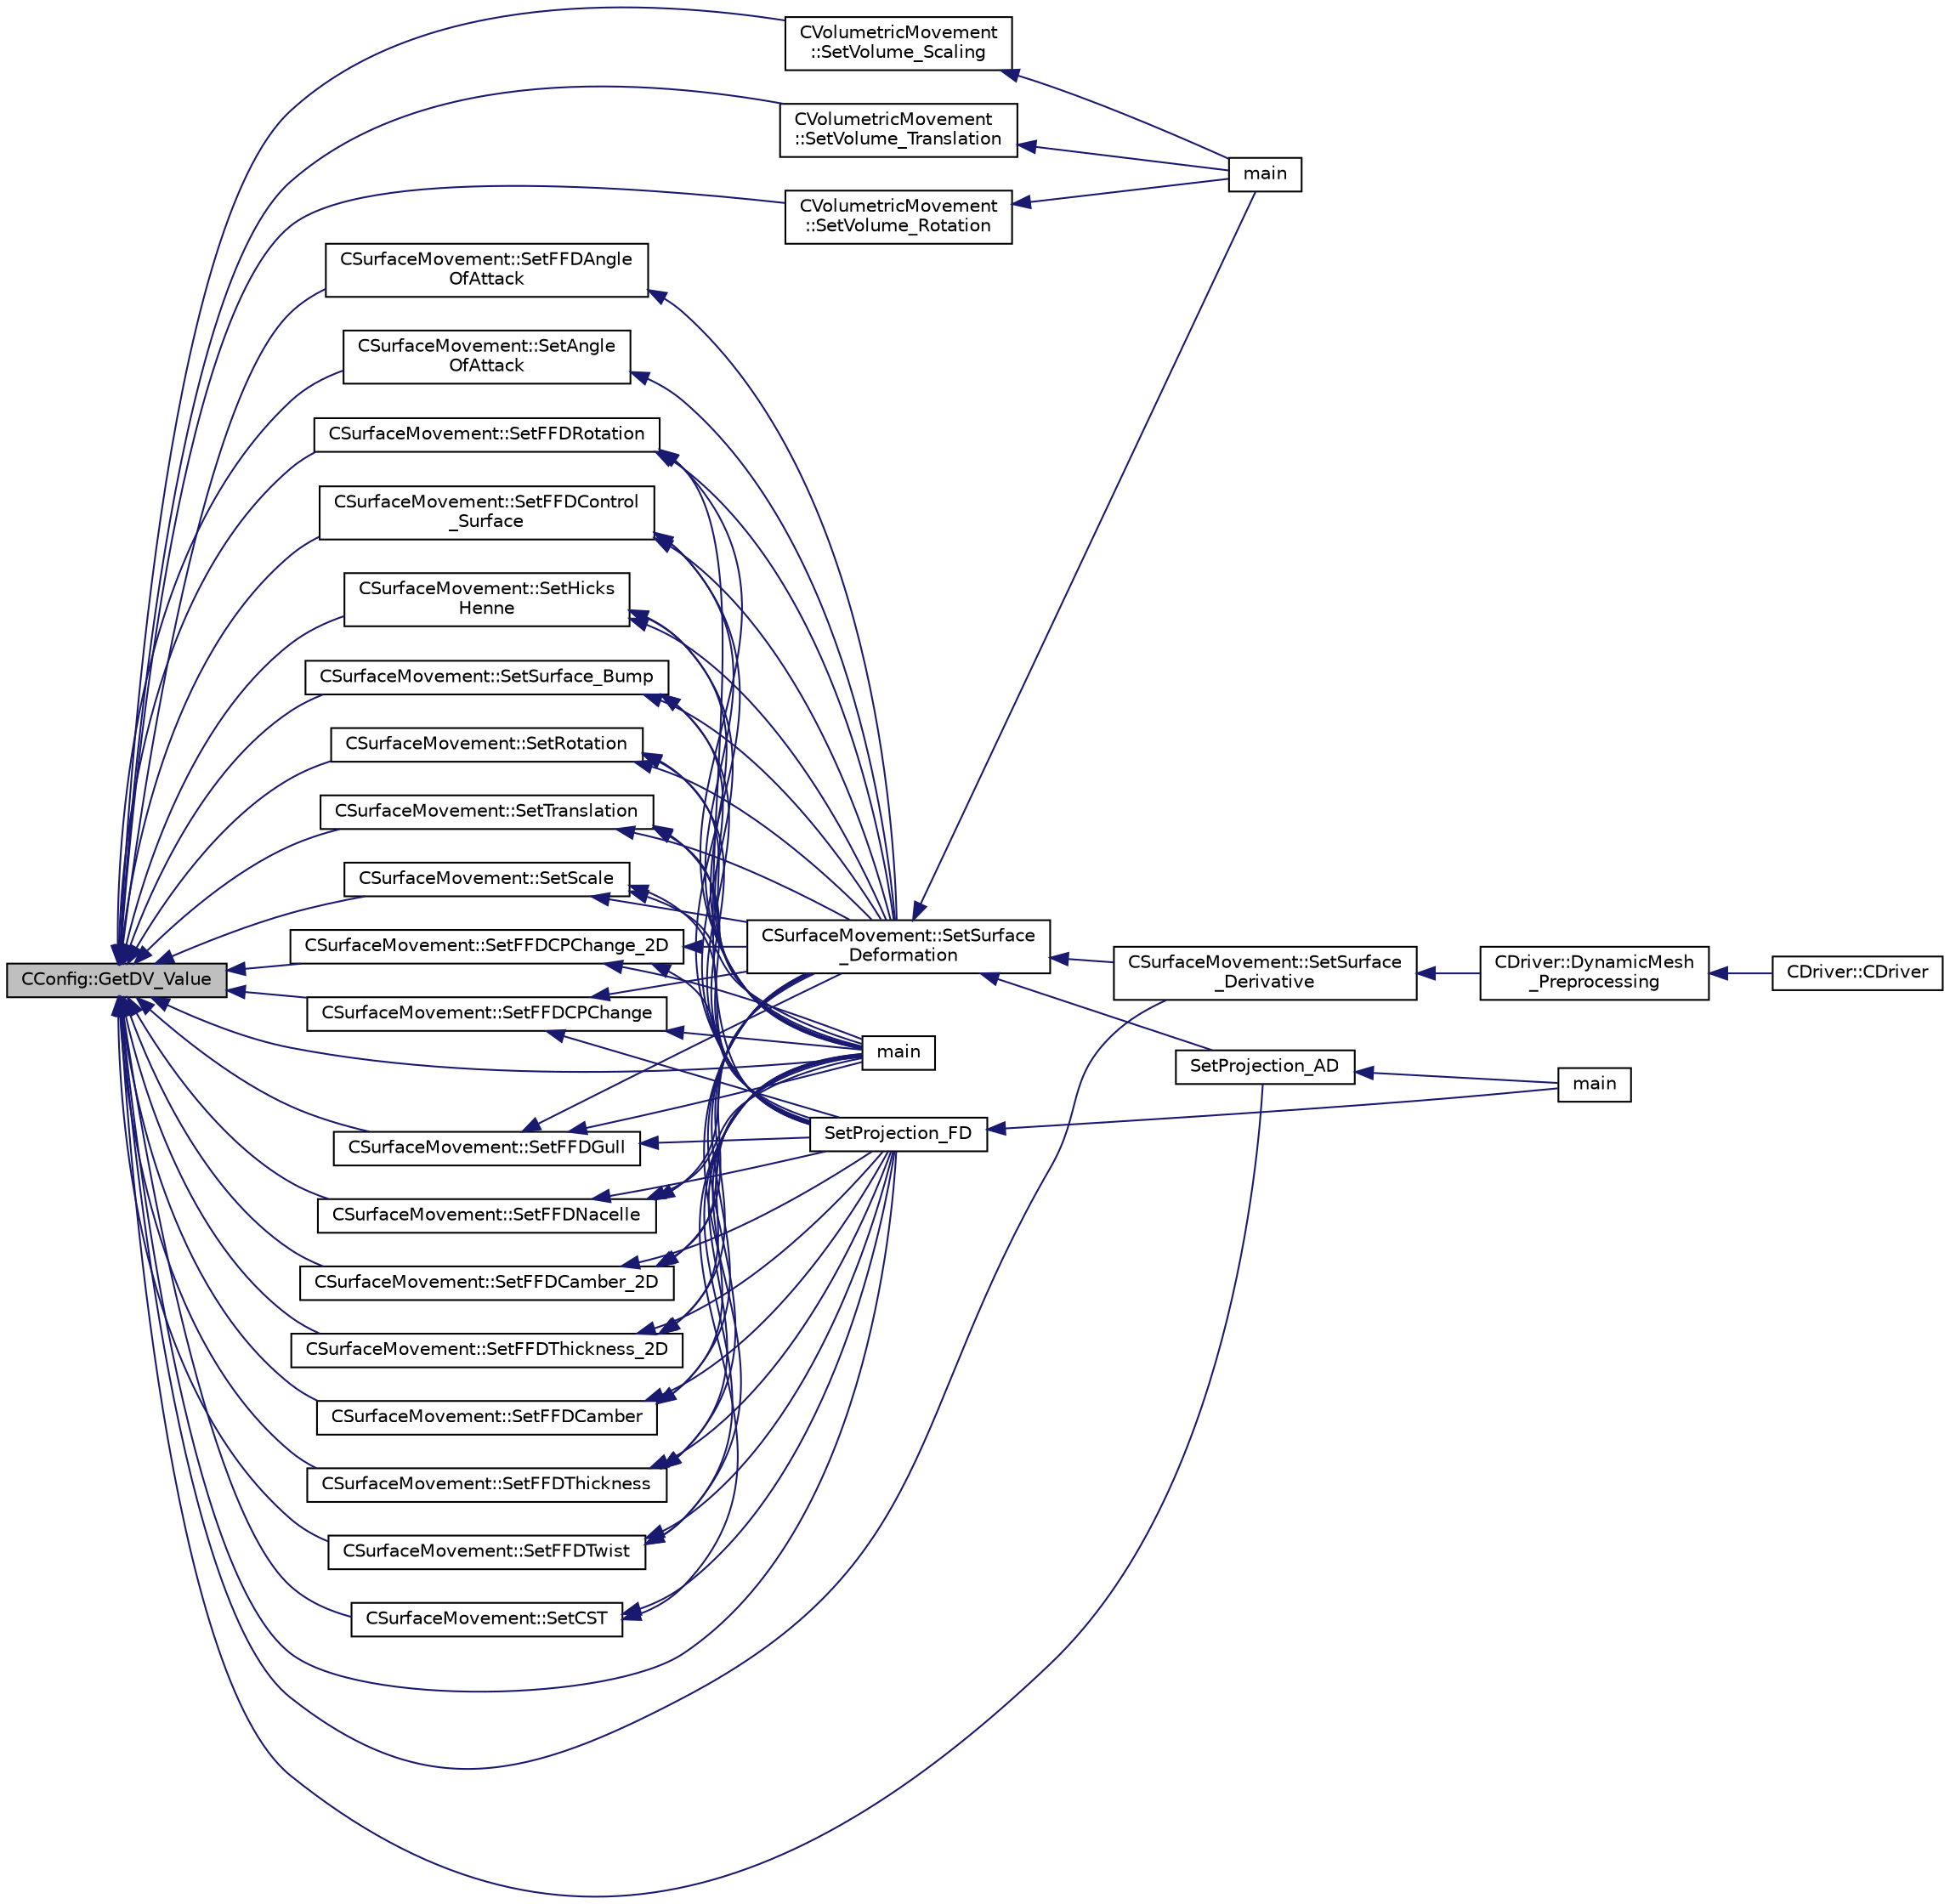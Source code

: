 digraph "CConfig::GetDV_Value"
{
  edge [fontname="Helvetica",fontsize="10",labelfontname="Helvetica",labelfontsize="10"];
  node [fontname="Helvetica",fontsize="10",shape=record];
  rankdir="LR";
  Node2585 [label="CConfig::GetDV_Value",height=0.2,width=0.4,color="black", fillcolor="grey75", style="filled", fontcolor="black"];
  Node2585 -> Node2586 [dir="back",color="midnightblue",fontsize="10",style="solid",fontname="Helvetica"];
  Node2586 [label="CVolumetricMovement\l::SetVolume_Scaling",height=0.2,width=0.4,color="black", fillcolor="white", style="filled",URL="$class_c_volumetric_movement.html#aee1d5186224a5a5ac130501a99934c73",tooltip="Scale the volume grid by a multiplicative factor. "];
  Node2586 -> Node2587 [dir="back",color="midnightblue",fontsize="10",style="solid",fontname="Helvetica"];
  Node2587 [label="main",height=0.2,width=0.4,color="black", fillcolor="white", style="filled",URL="$_s_u2___d_e_f_8cpp.html#a0ddf1224851353fc92bfbff6f499fa97"];
  Node2585 -> Node2588 [dir="back",color="midnightblue",fontsize="10",style="solid",fontname="Helvetica"];
  Node2588 [label="CVolumetricMovement\l::SetVolume_Translation",height=0.2,width=0.4,color="black", fillcolor="white", style="filled",URL="$class_c_volumetric_movement.html#adfd39194cc7ec87ba5d2bf96e67a4a95",tooltip="Translate the volume grid by a specified displacement vector. "];
  Node2588 -> Node2587 [dir="back",color="midnightblue",fontsize="10",style="solid",fontname="Helvetica"];
  Node2585 -> Node2589 [dir="back",color="midnightblue",fontsize="10",style="solid",fontname="Helvetica"];
  Node2589 [label="CVolumetricMovement\l::SetVolume_Rotation",height=0.2,width=0.4,color="black", fillcolor="white", style="filled",URL="$class_c_volumetric_movement.html#af04d0ba7919aa8bddb656347b34bba67",tooltip="Rotate the volume grid around a specified axis and angle. "];
  Node2589 -> Node2587 [dir="back",color="midnightblue",fontsize="10",style="solid",fontname="Helvetica"];
  Node2585 -> Node2590 [dir="back",color="midnightblue",fontsize="10",style="solid",fontname="Helvetica"];
  Node2590 [label="CSurfaceMovement::SetSurface\l_Derivative",height=0.2,width=0.4,color="black", fillcolor="white", style="filled",URL="$class_c_surface_movement.html#af6aac73d04565bf6e9b81305b66e97e7",tooltip="Set derivatives of the surface/boundary deformation. "];
  Node2590 -> Node2591 [dir="back",color="midnightblue",fontsize="10",style="solid",fontname="Helvetica"];
  Node2591 [label="CDriver::DynamicMesh\l_Preprocessing",height=0.2,width=0.4,color="black", fillcolor="white", style="filled",URL="$class_c_driver.html#af585d91d9c08dbddcc2b3e67dd5f5af9",tooltip="GridMovement_Preprocessing. "];
  Node2591 -> Node2592 [dir="back",color="midnightblue",fontsize="10",style="solid",fontname="Helvetica"];
  Node2592 [label="CDriver::CDriver",height=0.2,width=0.4,color="black", fillcolor="white", style="filled",URL="$class_c_driver.html#a3fca4a013a6efa9bbb38fe78a86b5f3d",tooltip="Constructor of the class. "];
  Node2585 -> Node2593 [dir="back",color="midnightblue",fontsize="10",style="solid",fontname="Helvetica"];
  Node2593 [label="CSurfaceMovement::SetFFDCPChange_2D",height=0.2,width=0.4,color="black", fillcolor="white", style="filled",URL="$class_c_surface_movement.html#a249f6f5bc798ae5a44813c17889a7cf3",tooltip="Set the deformation of the Free From box using the control point position. "];
  Node2593 -> Node2594 [dir="back",color="midnightblue",fontsize="10",style="solid",fontname="Helvetica"];
  Node2594 [label="CSurfaceMovement::SetSurface\l_Deformation",height=0.2,width=0.4,color="black", fillcolor="white", style="filled",URL="$class_c_surface_movement.html#a23bec9fbe1bcd7f6117100de93381ac3",tooltip="Set the surface/boundary deformation. "];
  Node2594 -> Node2590 [dir="back",color="midnightblue",fontsize="10",style="solid",fontname="Helvetica"];
  Node2594 -> Node2587 [dir="back",color="midnightblue",fontsize="10",style="solid",fontname="Helvetica"];
  Node2594 -> Node2595 [dir="back",color="midnightblue",fontsize="10",style="solid",fontname="Helvetica"];
  Node2595 [label="SetProjection_AD",height=0.2,width=0.4,color="black", fillcolor="white", style="filled",URL="$_s_u2___d_o_t_8cpp.html#a3fceed882e8eb3d6796c8e8396af7d87",tooltip="Projection of the surface sensitivity using algorithmic differentiation (AD). "];
  Node2595 -> Node2596 [dir="back",color="midnightblue",fontsize="10",style="solid",fontname="Helvetica"];
  Node2596 [label="main",height=0.2,width=0.4,color="black", fillcolor="white", style="filled",URL="$_s_u2___d_o_t_8cpp.html#a0ddf1224851353fc92bfbff6f499fa97"];
  Node2593 -> Node2597 [dir="back",color="midnightblue",fontsize="10",style="solid",fontname="Helvetica"];
  Node2597 [label="SetProjection_FD",height=0.2,width=0.4,color="black", fillcolor="white", style="filled",URL="$_s_u2___d_o_t_8cpp.html#a5c5163a755085e03f1dfa23aeb7e21f2",tooltip="Projection of the surface sensitivity using finite differences (FD). "];
  Node2597 -> Node2596 [dir="back",color="midnightblue",fontsize="10",style="solid",fontname="Helvetica"];
  Node2593 -> Node2598 [dir="back",color="midnightblue",fontsize="10",style="solid",fontname="Helvetica"];
  Node2598 [label="main",height=0.2,width=0.4,color="black", fillcolor="white", style="filled",URL="$_s_u2___g_e_o_8cpp.html#a0ddf1224851353fc92bfbff6f499fa97"];
  Node2585 -> Node2599 [dir="back",color="midnightblue",fontsize="10",style="solid",fontname="Helvetica"];
  Node2599 [label="CSurfaceMovement::SetFFDCPChange",height=0.2,width=0.4,color="black", fillcolor="white", style="filled",URL="$class_c_surface_movement.html#a47b2f6a71549045c407701f41b7aeafa",tooltip="Set the deformation of the Free From box using the control point position. "];
  Node2599 -> Node2594 [dir="back",color="midnightblue",fontsize="10",style="solid",fontname="Helvetica"];
  Node2599 -> Node2597 [dir="back",color="midnightblue",fontsize="10",style="solid",fontname="Helvetica"];
  Node2599 -> Node2598 [dir="back",color="midnightblue",fontsize="10",style="solid",fontname="Helvetica"];
  Node2585 -> Node2600 [dir="back",color="midnightblue",fontsize="10",style="solid",fontname="Helvetica"];
  Node2600 [label="CSurfaceMovement::SetFFDGull",height=0.2,width=0.4,color="black", fillcolor="white", style="filled",URL="$class_c_surface_movement.html#ac4c7271d2bc3c69ef851b46d68c03aa0",tooltip="Set the deformation of the Free From box using the control point position. "];
  Node2600 -> Node2594 [dir="back",color="midnightblue",fontsize="10",style="solid",fontname="Helvetica"];
  Node2600 -> Node2597 [dir="back",color="midnightblue",fontsize="10",style="solid",fontname="Helvetica"];
  Node2600 -> Node2598 [dir="back",color="midnightblue",fontsize="10",style="solid",fontname="Helvetica"];
  Node2585 -> Node2601 [dir="back",color="midnightblue",fontsize="10",style="solid",fontname="Helvetica"];
  Node2601 [label="CSurfaceMovement::SetFFDNacelle",height=0.2,width=0.4,color="black", fillcolor="white", style="filled",URL="$class_c_surface_movement.html#a49f61bf9b09c99f4ad40e9aef8317b2b",tooltip="Set the deformation of the Free From box using the control point position. "];
  Node2601 -> Node2594 [dir="back",color="midnightblue",fontsize="10",style="solid",fontname="Helvetica"];
  Node2601 -> Node2597 [dir="back",color="midnightblue",fontsize="10",style="solid",fontname="Helvetica"];
  Node2601 -> Node2598 [dir="back",color="midnightblue",fontsize="10",style="solid",fontname="Helvetica"];
  Node2585 -> Node2602 [dir="back",color="midnightblue",fontsize="10",style="solid",fontname="Helvetica"];
  Node2602 [label="CSurfaceMovement::SetFFDCamber_2D",height=0.2,width=0.4,color="black", fillcolor="white", style="filled",URL="$class_c_surface_movement.html#a7817fc323e02565979fc89748dd99325",tooltip="Set a camber deformation of the Free From box using the control point position. "];
  Node2602 -> Node2594 [dir="back",color="midnightblue",fontsize="10",style="solid",fontname="Helvetica"];
  Node2602 -> Node2597 [dir="back",color="midnightblue",fontsize="10",style="solid",fontname="Helvetica"];
  Node2602 -> Node2598 [dir="back",color="midnightblue",fontsize="10",style="solid",fontname="Helvetica"];
  Node2585 -> Node2603 [dir="back",color="midnightblue",fontsize="10",style="solid",fontname="Helvetica"];
  Node2603 [label="CSurfaceMovement::SetFFDThickness_2D",height=0.2,width=0.4,color="black", fillcolor="white", style="filled",URL="$class_c_surface_movement.html#af08f939b15744f89162da83aaf12fbda",tooltip="Set a thickness deformation of the Free From box using the control point position. "];
  Node2603 -> Node2594 [dir="back",color="midnightblue",fontsize="10",style="solid",fontname="Helvetica"];
  Node2603 -> Node2597 [dir="back",color="midnightblue",fontsize="10",style="solid",fontname="Helvetica"];
  Node2603 -> Node2598 [dir="back",color="midnightblue",fontsize="10",style="solid",fontname="Helvetica"];
  Node2585 -> Node2604 [dir="back",color="midnightblue",fontsize="10",style="solid",fontname="Helvetica"];
  Node2604 [label="CSurfaceMovement::SetFFDCamber",height=0.2,width=0.4,color="black", fillcolor="white", style="filled",URL="$class_c_surface_movement.html#aaec2987af8a09d9f12e64bf532f56e72",tooltip="Set a camber deformation of the Free From box using the control point position. "];
  Node2604 -> Node2594 [dir="back",color="midnightblue",fontsize="10",style="solid",fontname="Helvetica"];
  Node2604 -> Node2597 [dir="back",color="midnightblue",fontsize="10",style="solid",fontname="Helvetica"];
  Node2604 -> Node2598 [dir="back",color="midnightblue",fontsize="10",style="solid",fontname="Helvetica"];
  Node2585 -> Node2605 [dir="back",color="midnightblue",fontsize="10",style="solid",fontname="Helvetica"];
  Node2605 [label="CSurfaceMovement::SetFFDAngle\lOfAttack",height=0.2,width=0.4,color="black", fillcolor="white", style="filled",URL="$class_c_surface_movement.html#a0585edfde91fdb6e6d2476c5220c046f",tooltip="Set a thickness deformation of the Free From box using the control point position. "];
  Node2605 -> Node2594 [dir="back",color="midnightblue",fontsize="10",style="solid",fontname="Helvetica"];
  Node2585 -> Node2606 [dir="back",color="midnightblue",fontsize="10",style="solid",fontname="Helvetica"];
  Node2606 [label="CSurfaceMovement::SetFFDThickness",height=0.2,width=0.4,color="black", fillcolor="white", style="filled",URL="$class_c_surface_movement.html#a2dd1343c6d38e20966f1f1f58bf4f092",tooltip="Set a thickness deformation of the Free From box using the control point position. "];
  Node2606 -> Node2594 [dir="back",color="midnightblue",fontsize="10",style="solid",fontname="Helvetica"];
  Node2606 -> Node2597 [dir="back",color="midnightblue",fontsize="10",style="solid",fontname="Helvetica"];
  Node2606 -> Node2598 [dir="back",color="midnightblue",fontsize="10",style="solid",fontname="Helvetica"];
  Node2585 -> Node2607 [dir="back",color="midnightblue",fontsize="10",style="solid",fontname="Helvetica"];
  Node2607 [label="CSurfaceMovement::SetFFDTwist",height=0.2,width=0.4,color="black", fillcolor="white", style="filled",URL="$class_c_surface_movement.html#a7c8565cafb57777cebd128cb0b610c7e",tooltip="Set a twist angle deformation of the Free From box using the control point position. "];
  Node2607 -> Node2594 [dir="back",color="midnightblue",fontsize="10",style="solid",fontname="Helvetica"];
  Node2607 -> Node2597 [dir="back",color="midnightblue",fontsize="10",style="solid",fontname="Helvetica"];
  Node2607 -> Node2598 [dir="back",color="midnightblue",fontsize="10",style="solid",fontname="Helvetica"];
  Node2585 -> Node2608 [dir="back",color="midnightblue",fontsize="10",style="solid",fontname="Helvetica"];
  Node2608 [label="CSurfaceMovement::SetFFDRotation",height=0.2,width=0.4,color="black", fillcolor="white", style="filled",URL="$class_c_surface_movement.html#a9a5c4081f7d287d3a124694f54417d56",tooltip="Set a rotation angle deformation of the Free From box using the control point position. "];
  Node2608 -> Node2594 [dir="back",color="midnightblue",fontsize="10",style="solid",fontname="Helvetica"];
  Node2608 -> Node2597 [dir="back",color="midnightblue",fontsize="10",style="solid",fontname="Helvetica"];
  Node2608 -> Node2598 [dir="back",color="midnightblue",fontsize="10",style="solid",fontname="Helvetica"];
  Node2585 -> Node2609 [dir="back",color="midnightblue",fontsize="10",style="solid",fontname="Helvetica"];
  Node2609 [label="CSurfaceMovement::SetFFDControl\l_Surface",height=0.2,width=0.4,color="black", fillcolor="white", style="filled",URL="$class_c_surface_movement.html#adf31355644f1aa3fba36ccc743ea5f8d",tooltip="Set a rotation angle deformation in a control surface of the Free From box using the control point po..."];
  Node2609 -> Node2594 [dir="back",color="midnightblue",fontsize="10",style="solid",fontname="Helvetica"];
  Node2609 -> Node2597 [dir="back",color="midnightblue",fontsize="10",style="solid",fontname="Helvetica"];
  Node2609 -> Node2598 [dir="back",color="midnightblue",fontsize="10",style="solid",fontname="Helvetica"];
  Node2585 -> Node2610 [dir="back",color="midnightblue",fontsize="10",style="solid",fontname="Helvetica"];
  Node2610 [label="CSurfaceMovement::SetAngle\lOfAttack",height=0.2,width=0.4,color="black", fillcolor="white", style="filled",URL="$class_c_surface_movement.html#aa43c5305c573d4d08f6ba012070371a6",tooltip="Set a Hicks-Henne deformation bump functions on an airfoil. "];
  Node2610 -> Node2594 [dir="back",color="midnightblue",fontsize="10",style="solid",fontname="Helvetica"];
  Node2585 -> Node2611 [dir="back",color="midnightblue",fontsize="10",style="solid",fontname="Helvetica"];
  Node2611 [label="CSurfaceMovement::SetHicks\lHenne",height=0.2,width=0.4,color="black", fillcolor="white", style="filled",URL="$class_c_surface_movement.html#a119e4756830fac758284342ea5027527",tooltip="Set a Hicks-Henne deformation bump functions on an airfoil. "];
  Node2611 -> Node2594 [dir="back",color="midnightblue",fontsize="10",style="solid",fontname="Helvetica"];
  Node2611 -> Node2597 [dir="back",color="midnightblue",fontsize="10",style="solid",fontname="Helvetica"];
  Node2611 -> Node2598 [dir="back",color="midnightblue",fontsize="10",style="solid",fontname="Helvetica"];
  Node2585 -> Node2612 [dir="back",color="midnightblue",fontsize="10",style="solid",fontname="Helvetica"];
  Node2612 [label="CSurfaceMovement::SetSurface_Bump",height=0.2,width=0.4,color="black", fillcolor="white", style="filled",URL="$class_c_surface_movement.html#a38b1942d189627dfe5e6e22b7dfd99d6",tooltip="Set a Hicks-Henne deformation bump functions on an airfoil. "];
  Node2612 -> Node2594 [dir="back",color="midnightblue",fontsize="10",style="solid",fontname="Helvetica"];
  Node2612 -> Node2597 [dir="back",color="midnightblue",fontsize="10",style="solid",fontname="Helvetica"];
  Node2612 -> Node2598 [dir="back",color="midnightblue",fontsize="10",style="solid",fontname="Helvetica"];
  Node2585 -> Node2613 [dir="back",color="midnightblue",fontsize="10",style="solid",fontname="Helvetica"];
  Node2613 [label="CSurfaceMovement::SetCST",height=0.2,width=0.4,color="black", fillcolor="white", style="filled",URL="$class_c_surface_movement.html#a10a599f558d2d847be1c638be43acd63",tooltip="Set a deformation based on a change in the Kulfan parameters for an airfoil. "];
  Node2613 -> Node2597 [dir="back",color="midnightblue",fontsize="10",style="solid",fontname="Helvetica"];
  Node2613 -> Node2598 [dir="back",color="midnightblue",fontsize="10",style="solid",fontname="Helvetica"];
  Node2585 -> Node2614 [dir="back",color="midnightblue",fontsize="10",style="solid",fontname="Helvetica"];
  Node2614 [label="CSurfaceMovement::SetRotation",height=0.2,width=0.4,color="black", fillcolor="white", style="filled",URL="$class_c_surface_movement.html#aad83c7c30fe401024791c377713fac33",tooltip="Set a rotation for surface movement. "];
  Node2614 -> Node2594 [dir="back",color="midnightblue",fontsize="10",style="solid",fontname="Helvetica"];
  Node2614 -> Node2597 [dir="back",color="midnightblue",fontsize="10",style="solid",fontname="Helvetica"];
  Node2614 -> Node2598 [dir="back",color="midnightblue",fontsize="10",style="solid",fontname="Helvetica"];
  Node2585 -> Node2615 [dir="back",color="midnightblue",fontsize="10",style="solid",fontname="Helvetica"];
  Node2615 [label="CSurfaceMovement::SetTranslation",height=0.2,width=0.4,color="black", fillcolor="white", style="filled",URL="$class_c_surface_movement.html#a4f393ac34f3114df5e673f45e3dd01ee",tooltip="Set a displacement for surface movement. "];
  Node2615 -> Node2594 [dir="back",color="midnightblue",fontsize="10",style="solid",fontname="Helvetica"];
  Node2615 -> Node2597 [dir="back",color="midnightblue",fontsize="10",style="solid",fontname="Helvetica"];
  Node2615 -> Node2598 [dir="back",color="midnightblue",fontsize="10",style="solid",fontname="Helvetica"];
  Node2585 -> Node2616 [dir="back",color="midnightblue",fontsize="10",style="solid",fontname="Helvetica"];
  Node2616 [label="CSurfaceMovement::SetScale",height=0.2,width=0.4,color="black", fillcolor="white", style="filled",URL="$class_c_surface_movement.html#ace5a43c07243e9bd9f09f08bbf8b056c",tooltip="Set a displacement for surface movement. "];
  Node2616 -> Node2594 [dir="back",color="midnightblue",fontsize="10",style="solid",fontname="Helvetica"];
  Node2616 -> Node2597 [dir="back",color="midnightblue",fontsize="10",style="solid",fontname="Helvetica"];
  Node2616 -> Node2598 [dir="back",color="midnightblue",fontsize="10",style="solid",fontname="Helvetica"];
  Node2585 -> Node2597 [dir="back",color="midnightblue",fontsize="10",style="solid",fontname="Helvetica"];
  Node2585 -> Node2595 [dir="back",color="midnightblue",fontsize="10",style="solid",fontname="Helvetica"];
  Node2585 -> Node2598 [dir="back",color="midnightblue",fontsize="10",style="solid",fontname="Helvetica"];
}
